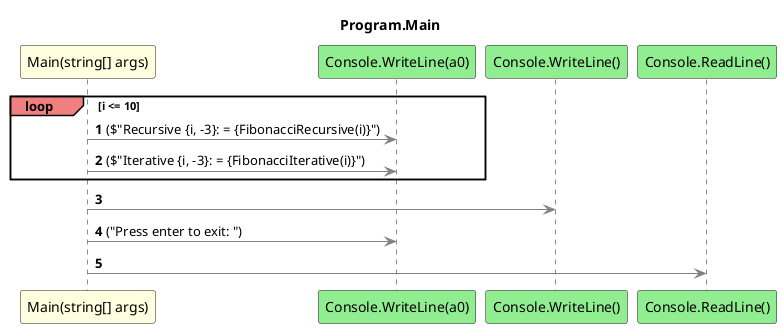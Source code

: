 @startuml Program.Main
title Program.Main
participant "Main(string[] args)" as Main_p0 #LightYellow
participant "Console.WriteLine(a0)" as Console_WriteLine_a0 #LightGreen
participant "Console.WriteLine()" as Console_WriteLine #LightGreen
participant "Console.ReadLine()" as Console_ReadLine #LightGreen
autonumber
loop#LightCoral i <= 10
    Main_p0 -[#grey]> Console_WriteLine_a0 : ($"Recursive {i, -3}: = {FibonacciRecursive(i)}")
    Main_p0 -[#grey]> Console_WriteLine_a0 : ($"Iterative {i, -3}: = {FibonacciIterative(i)}")
end
Main_p0 -[#grey]> Console_WriteLine
Main_p0 -[#grey]> Console_WriteLine_a0 : ("Press enter to exit: ")
Main_p0 -[#grey]> Console_ReadLine
@enduml

